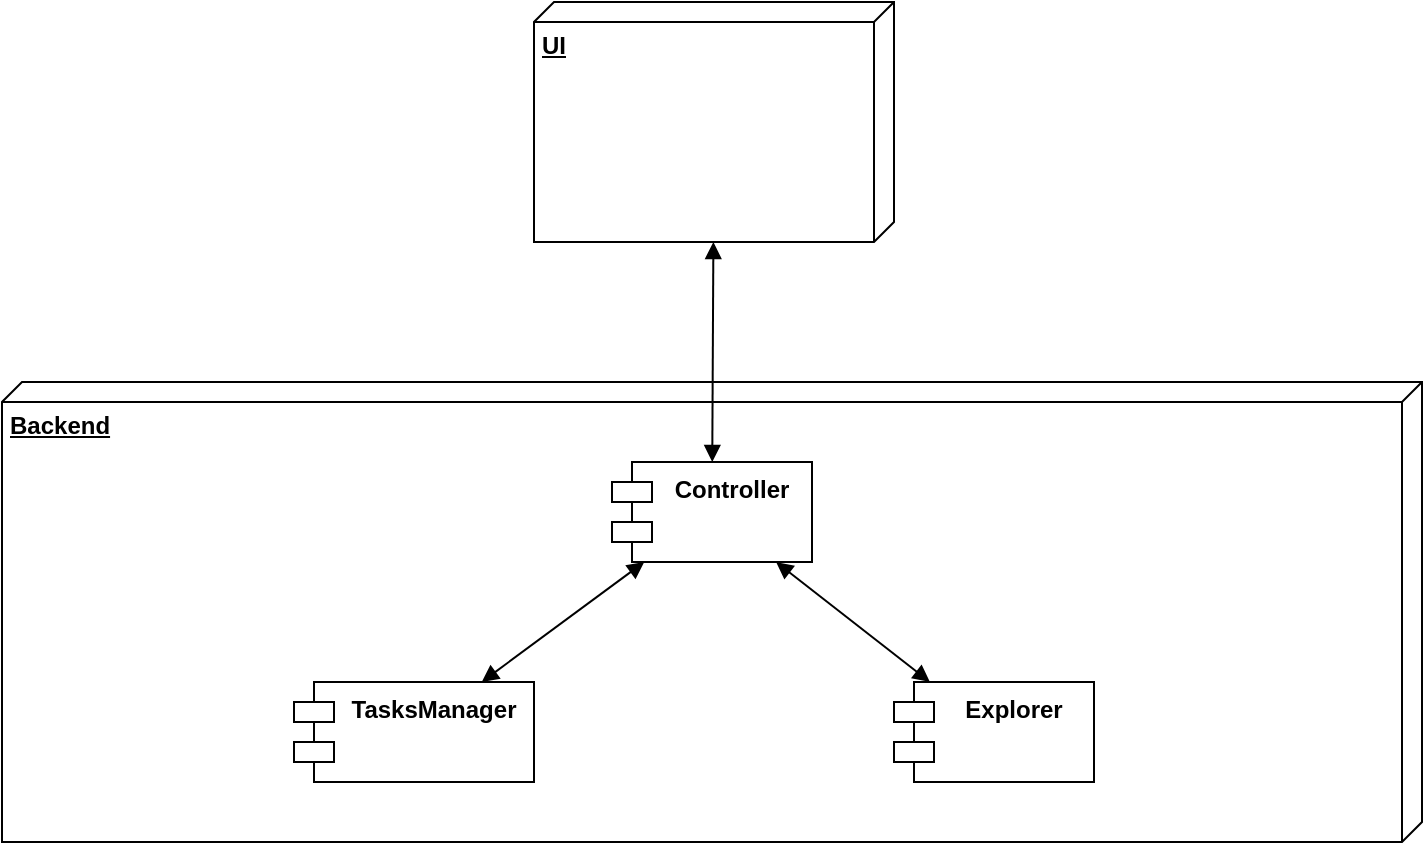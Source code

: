 <mxfile version="24.0.4" type="device">
  <diagram name="Страница — 1" id="kuXYAOc5rCCZHpFbqbIq">
    <mxGraphModel dx="1518" dy="768" grid="1" gridSize="10" guides="1" tooltips="1" connect="1" arrows="1" fold="1" page="1" pageScale="1" pageWidth="827" pageHeight="1169" background="none" math="0" shadow="0">
      <root>
        <mxCell id="0" />
        <mxCell id="1" style="" parent="0" />
        <mxCell id="hR9Oe0-GPFqP_yKH03ZT-118" value="&lt;b&gt;Backend&lt;/b&gt;" style="verticalAlign=top;align=left;spacingTop=8;spacingLeft=2;spacingRight=12;shape=cube;size=10;direction=south;fontStyle=4;html=1;whiteSpace=wrap;" vertex="1" parent="1">
          <mxGeometry x="58" y="200" width="710" height="230" as="geometry" />
        </mxCell>
        <mxCell id="hR9Oe0-GPFqP_yKH03ZT-117" value="&lt;b&gt;UI&lt;/b&gt;" style="verticalAlign=top;align=left;spacingTop=8;spacingLeft=2;spacingRight=12;shape=cube;size=10;direction=south;fontStyle=4;html=1;whiteSpace=wrap;" vertex="1" parent="1">
          <mxGeometry x="324" y="10" width="180" height="120" as="geometry" />
        </mxCell>
        <mxCell id="hR9Oe0-GPFqP_yKH03ZT-113" value="&lt;b&gt;Controller&lt;/b&gt;" style="shape=module;align=left;spacingLeft=20;align=center;verticalAlign=top;whiteSpace=wrap;html=1;" vertex="1" parent="1">
          <mxGeometry x="363" y="240" width="100" height="50" as="geometry" />
        </mxCell>
        <mxCell id="hR9Oe0-GPFqP_yKH03ZT-114" value="&lt;b&gt;TasksManager&lt;/b&gt;" style="shape=module;align=left;spacingLeft=20;align=center;verticalAlign=top;whiteSpace=wrap;html=1;" vertex="1" parent="1">
          <mxGeometry x="204" y="350" width="120" height="50" as="geometry" />
        </mxCell>
        <mxCell id="hR9Oe0-GPFqP_yKH03ZT-115" value="&lt;b&gt;Explorer&lt;/b&gt;" style="shape=module;align=left;spacingLeft=20;align=center;verticalAlign=top;whiteSpace=wrap;html=1;" vertex="1" parent="1">
          <mxGeometry x="504" y="350" width="100" height="50" as="geometry" />
        </mxCell>
        <mxCell id="hR9Oe0-GPFqP_yKH03ZT-119" value="" style="endArrow=block;startArrow=block;endFill=1;startFill=1;html=1;rounded=0;" edge="1" parent="1" source="hR9Oe0-GPFqP_yKH03ZT-117" target="hR9Oe0-GPFqP_yKH03ZT-113">
          <mxGeometry width="160" relative="1" as="geometry">
            <mxPoint x="420" y="150" as="sourcePoint" />
            <mxPoint x="410" y="230" as="targetPoint" />
          </mxGeometry>
        </mxCell>
        <mxCell id="hR9Oe0-GPFqP_yKH03ZT-120" value="" style="endArrow=block;startArrow=block;endFill=1;startFill=1;html=1;rounded=0;" edge="1" parent="1" source="hR9Oe0-GPFqP_yKH03ZT-113" target="hR9Oe0-GPFqP_yKH03ZT-114">
          <mxGeometry width="160" relative="1" as="geometry">
            <mxPoint x="210" y="600" as="sourcePoint" />
            <mxPoint x="370" y="600" as="targetPoint" />
          </mxGeometry>
        </mxCell>
        <mxCell id="hR9Oe0-GPFqP_yKH03ZT-122" value="" style="endArrow=block;startArrow=block;endFill=1;startFill=1;html=1;rounded=0;" edge="1" parent="1" source="hR9Oe0-GPFqP_yKH03ZT-113" target="hR9Oe0-GPFqP_yKH03ZT-115">
          <mxGeometry width="160" relative="1" as="geometry">
            <mxPoint x="540" y="400" as="sourcePoint" />
            <mxPoint x="700" y="400" as="targetPoint" />
          </mxGeometry>
        </mxCell>
      </root>
    </mxGraphModel>
  </diagram>
</mxfile>
